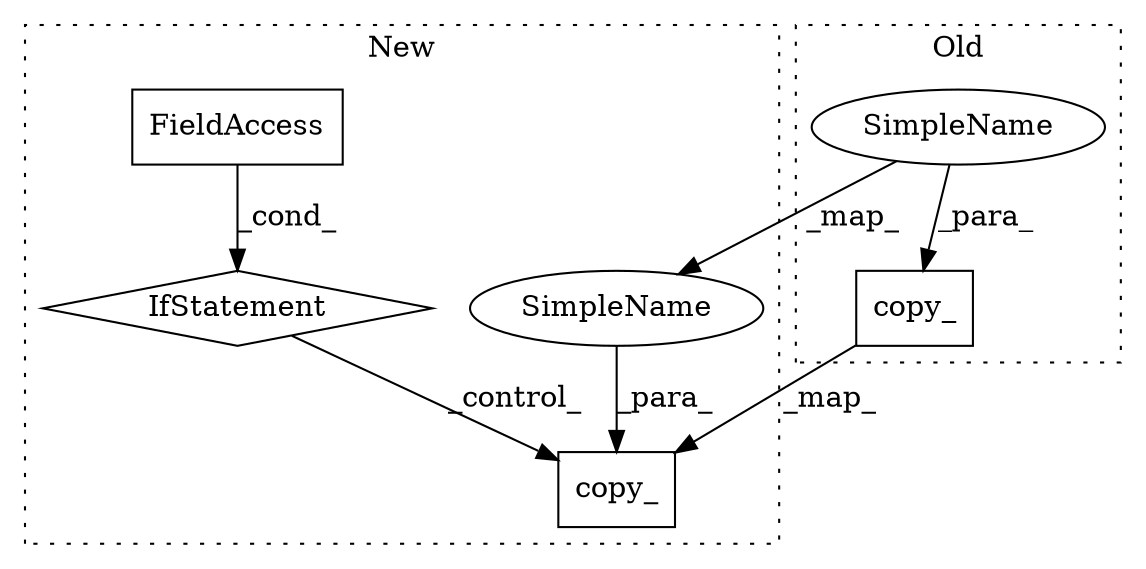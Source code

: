 digraph G {
subgraph cluster0 {
1 [label="copy_" a="32" s="11498,11520" l="6,1" shape="box"];
4 [label="SimpleName" a="42" s="10501" l="16" shape="ellipse"];
label = "Old";
style="dotted";
}
subgraph cluster1 {
2 [label="copy_" a="32" s="11562,11584" l="6,1" shape="box"];
3 [label="SimpleName" a="42" s="10530" l="16" shape="ellipse"];
5 [label="IfStatement" a="25" s="11468,11485" l="4,2" shape="diamond"];
6 [label="FieldAccess" a="22" s="11472" l="13" shape="box"];
label = "New";
style="dotted";
}
1 -> 2 [label="_map_"];
3 -> 2 [label="_para_"];
4 -> 1 [label="_para_"];
4 -> 3 [label="_map_"];
5 -> 2 [label="_control_"];
6 -> 5 [label="_cond_"];
}
